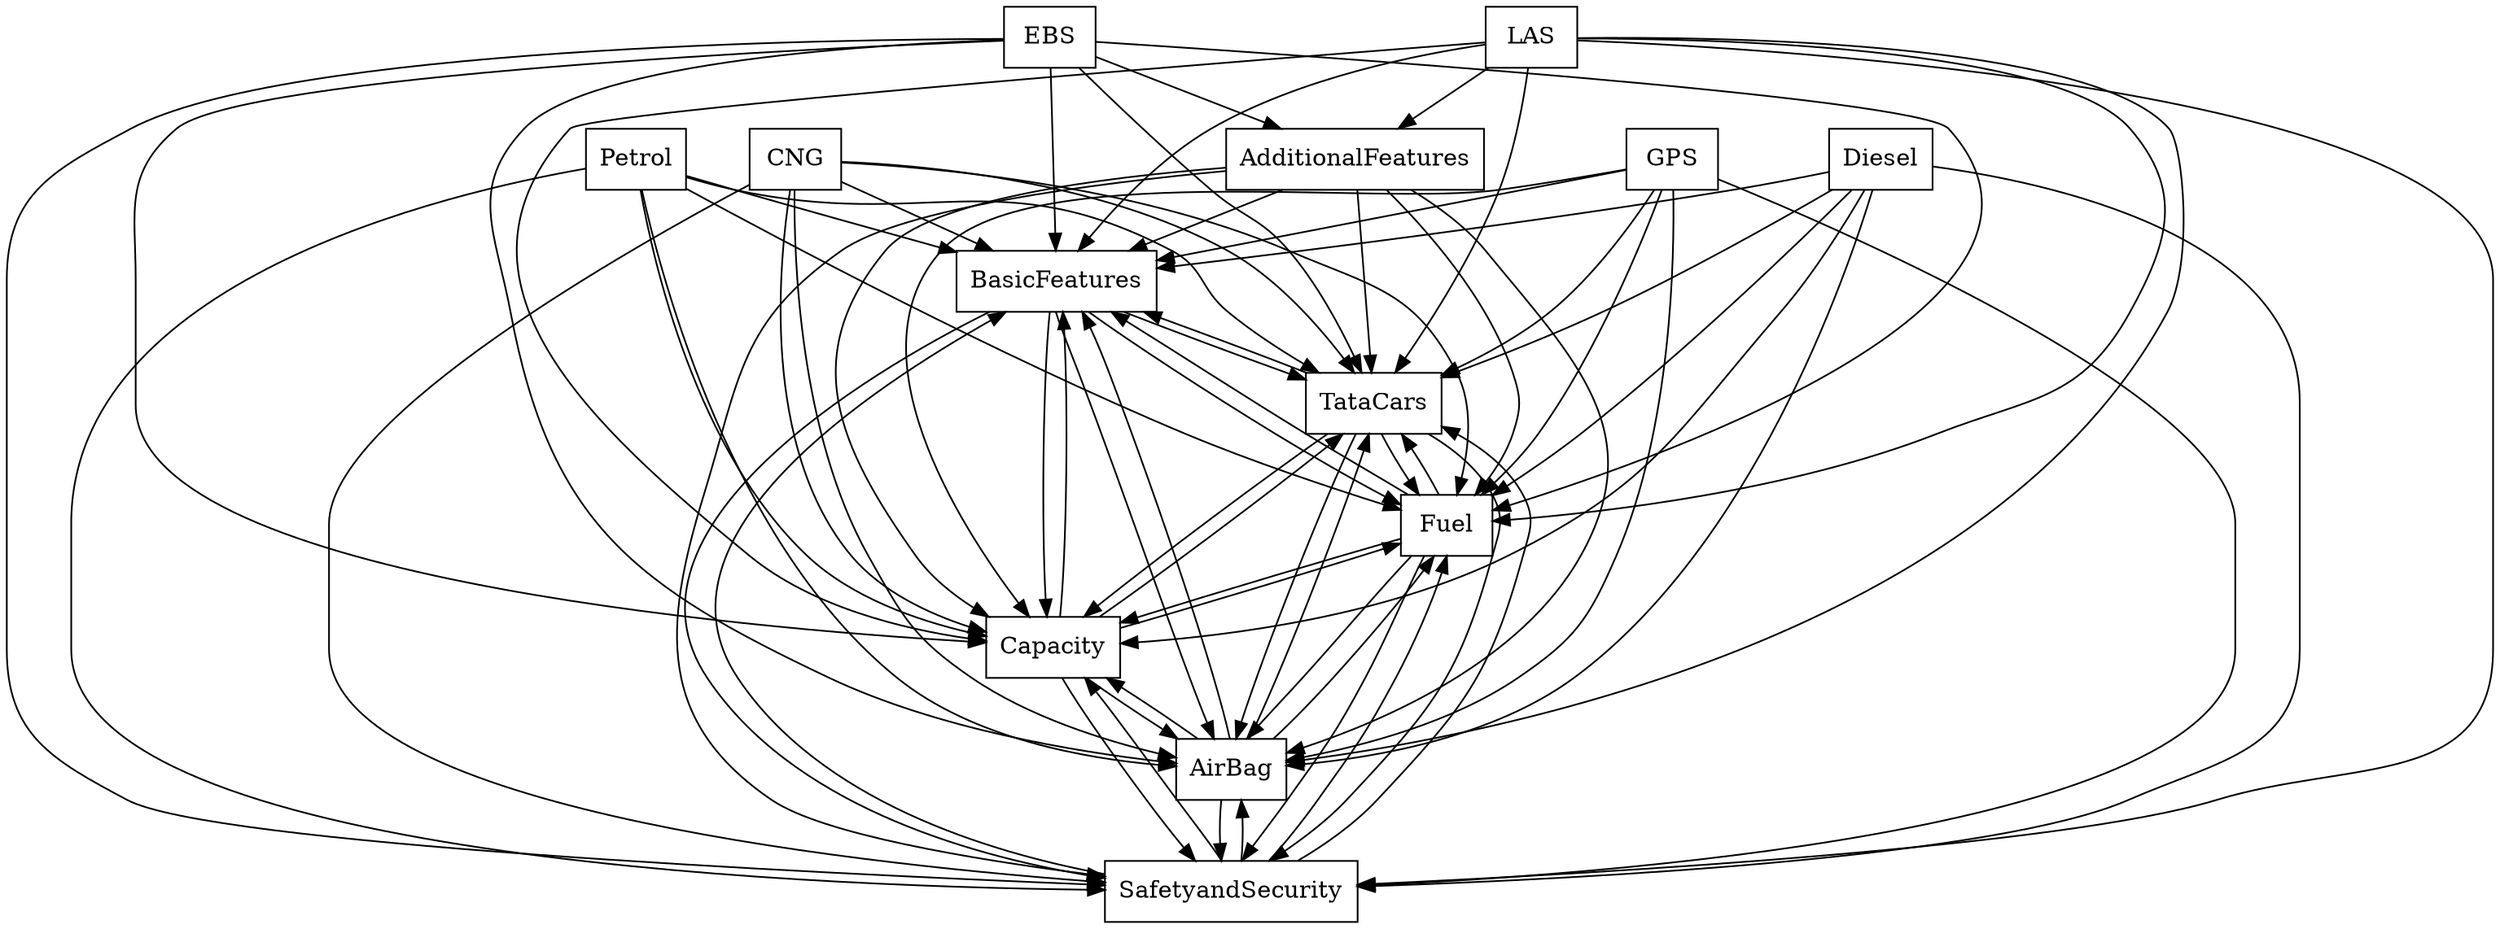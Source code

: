 digraph{
graph [rankdir=TB];
node [shape=box];
edge [arrowhead=normal];
0[label="Petrol",]
1[label="EBS",]
2[label="BasicFeatures",]
3[label="LAS",]
4[label="TataCars",]
5[label="SafetyandSecurity",]
6[label="CNG",]
7[label="AirBag",]
8[label="Diesel",]
9[label="GPS",]
10[label="Capacity",]
11[label="Fuel",]
12[label="AdditionalFeatures",]
0->2[label="",]
0->4[label="",]
0->5[label="",]
0->7[label="",]
0->10[label="",]
0->11[label="",]
1->2[label="",]
1->4[label="",]
1->5[label="",]
1->7[label="",]
1->10[label="",]
1->11[label="",]
1->12[label="",]
2->4[label="",]
2->5[label="",]
2->7[label="",]
2->10[label="",]
2->11[label="",]
3->2[label="",]
3->4[label="",]
3->5[label="",]
3->7[label="",]
3->10[label="",]
3->11[label="",]
3->12[label="",]
4->2[label="",]
4->5[label="",]
4->7[label="",]
4->10[label="",]
4->11[label="",]
5->2[label="",]
5->4[label="",]
5->7[label="",]
5->10[label="",]
5->11[label="",]
6->2[label="",]
6->4[label="",]
6->5[label="",]
6->7[label="",]
6->10[label="",]
6->11[label="",]
7->2[label="",]
7->4[label="",]
7->5[label="",]
7->10[label="",]
7->11[label="",]
8->2[label="",]
8->4[label="",]
8->5[label="",]
8->7[label="",]
8->10[label="",]
8->11[label="",]
9->2[label="",]
9->4[label="",]
9->5[label="",]
9->7[label="",]
9->10[label="",]
9->11[label="",]
10->2[label="",]
10->4[label="",]
10->5[label="",]
10->7[label="",]
10->11[label="",]
11->2[label="",]
11->4[label="",]
11->5[label="",]
11->7[label="",]
11->10[label="",]
12->2[label="",]
12->4[label="",]
12->5[label="",]
12->7[label="",]
12->10[label="",]
12->11[label="",]
}
